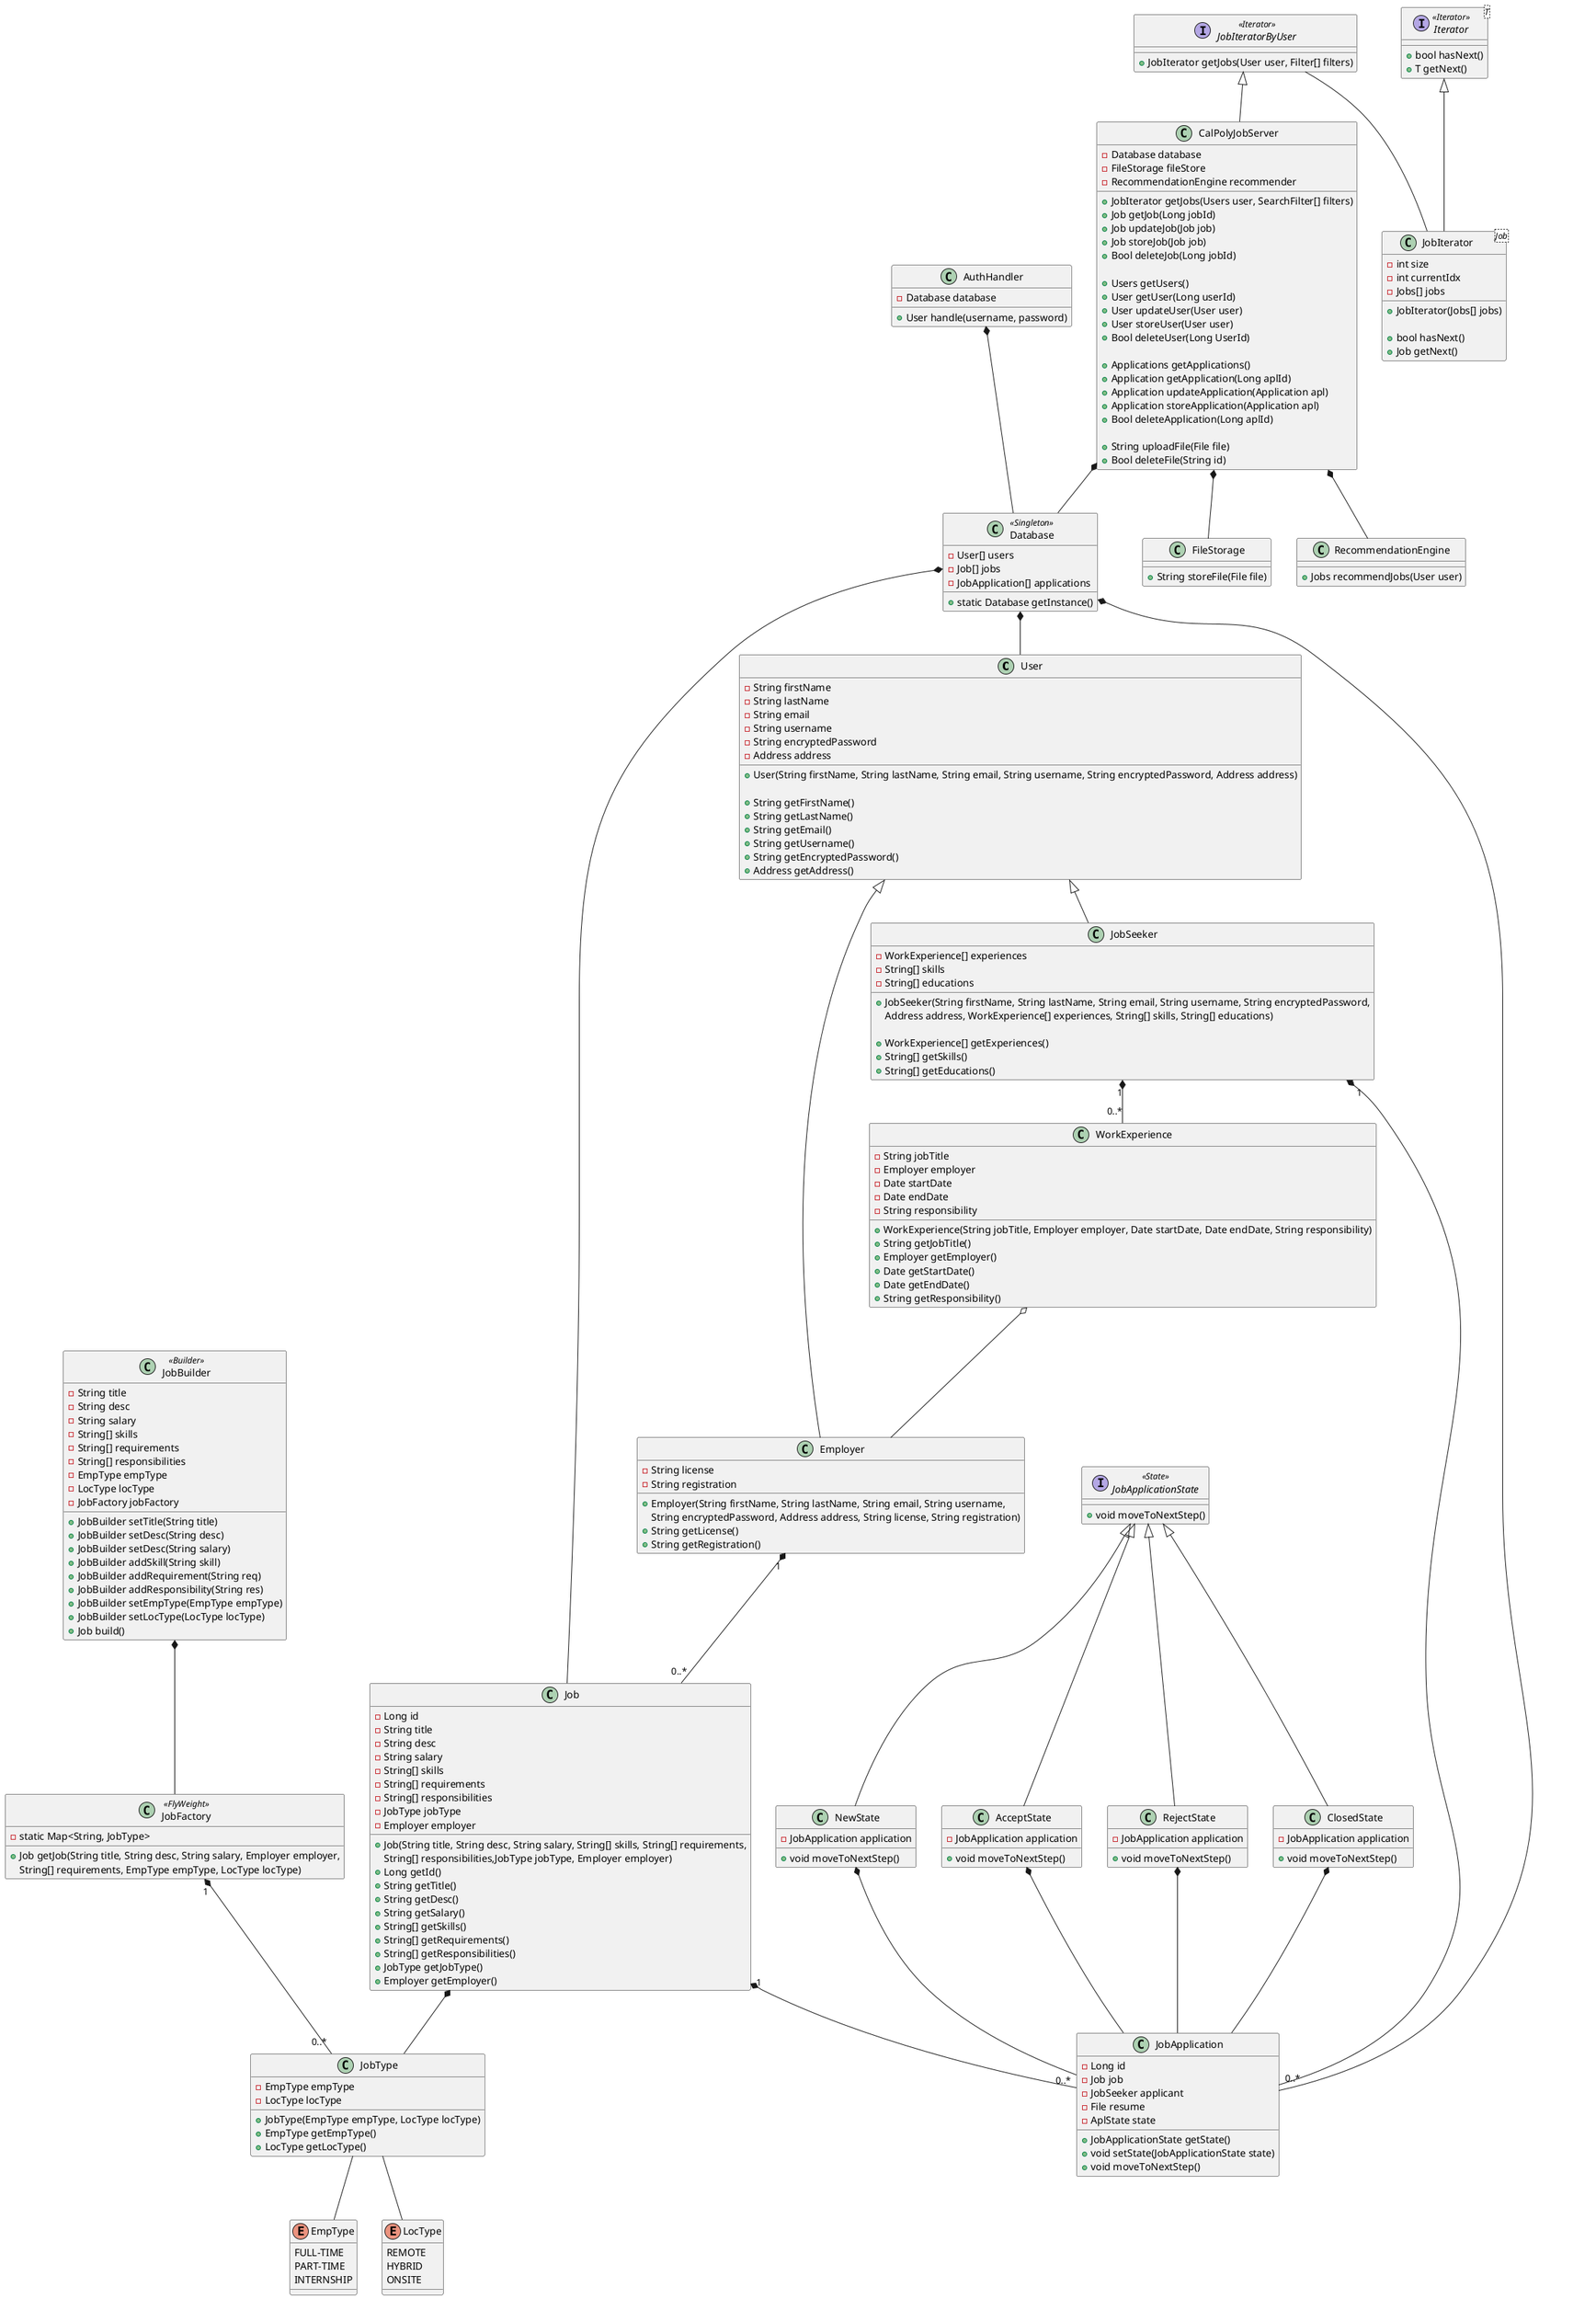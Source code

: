 @startuml
'https://plantuml.com/class-diagram

class User {
    -String firstName
    -String lastName
    -String email
    -String username
    -String encryptedPassword
    -Address address

    + User(String firstName, String lastName, String email, String username, String encryptedPassword, Address address)

    + String getFirstName()
    + String getLastName()
    + String getEmail()
    + String getUsername()
    + String getEncryptedPassword()
    + Address getAddress()
}

class Employer {
    -String license
    -String registration

    + Employer(String firstName, String lastName, String email, String username,
        String encryptedPassword, Address address, String license, String registration)
    + String getLicense()
    + String getRegistration()
}

class AuthHandler {
    -Database database
    +User handle(username, password)
}

AuthHandler *-- Database

class JobSeeker {
    -WorkExperience[] experiences
    -String[] skills
    -String[] educations

    + JobSeeker(String firstName, String lastName, String email, String username, String encryptedPassword,
        Address address, WorkExperience[] experiences, String[] skills, String[] educations)

    + WorkExperience[] getExperiences()
    + String[] getSkills()
    + String[] getEducations()
}

User <|-- Employer
User <|-- JobSeeker

class WorkExperience {
    -String jobTitle
    -Employer employer
    -Date startDate
    -Date endDate
    -String responsibility

    + WorkExperience(String jobTitle, Employer employer, Date startDate, Date endDate, String responsibility)
    + String getJobTitle()
    + Employer getEmployer()
    + Date getStartDate()
    + Date getEndDate()
    + String getResponsibility()
}

JobSeeker "1" *-- "0..*" WorkExperience
WorkExperience o-- Employer

enum EmpType {
    FULL-TIME
    PART-TIME
    INTERNSHIP
}

enum LocType {
    REMOTE
    HYBRID
    ONSITE
}

class JobType {
    -EmpType empType
    -LocType locType

    + JobType(EmpType empType, LocType locType)
    + EmpType getEmpType()
    + LocType getLocType()
}

JobType -- EmpType
JobType -- LocType

class Job {
    -Long id
    -String title
    -String desc
    -String salary
    -String[] skills
    -String[] requirements
    -String[] responsibilities
    -JobType jobType
    -Employer employer

    +Job(String title, String desc, String salary, String[] skills, String[] requirements,
        String[] responsibilities,JobType jobType, Employer employer)
    + Long getId()
    + String getTitle()
    + String getDesc()
    + String getSalary()
    + String[] getSkills()
    + String[] getRequirements()
    + String[] getResponsibilities()
    + JobType getJobType()
    + Employer getEmployer()
}

Job  *-- JobType

Employer "1" *-- "0..*" Job

class JobFactory <<FlyWeight>> {
    -static Map<String, JobType>

    +Job getJob(String title, String desc, String salary, Employer employer,
        String[] requirements, EmpType empType, LocType locType)
}

JobFactory "1" *-- "0..*" JobType

class JobBuilder <<Builder>> {
    -String title
    -String desc
    -String salary
    -String[] skills
    -String[] requirements
    -String[] responsibilities
    -EmpType empType
    -LocType locType
    -JobFactory jobFactory

    +JobBuilder setTitle(String title)
    +JobBuilder setDesc(String desc)
    +JobBuilder setDesc(String salary)
    +JobBuilder addSkill(String skill)
    +JobBuilder addRequirement(String req)
    +JobBuilder addResponsibility(String res)
    +JobBuilder setEmpType(EmpType empType)
    +JobBuilder setLocType(LocType locType)
    +Job build()
}

JobBuilder *-- JobFactory

class JobApplication {
    -Long id
    -Job job
    -JobSeeker applicant
    -File resume
    -AplState state

    +JobApplicationState getState()
    +void setState(JobApplicationState state)
    +void moveToNextStep()
}

Job "1" *-- "0..*" JobApplication
JobSeeker "1" *-- "0..*" JobApplication

interface JobApplicationState <<State>> {
    +void moveToNextStep()
}

class NewState {
    -JobApplication application
    +void moveToNextStep()
}

JobApplicationState <|-- NewState
NewState *-- JobApplication

class AcceptState {
    -JobApplication application
    +void moveToNextStep()
}

JobApplicationState <|-- AcceptState
AcceptState *-- JobApplication

class RejectState {
    -JobApplication application
    +void moveToNextStep()
}

JobApplicationState <|-- RejectState
RejectState *-- JobApplication

class ClosedState {
    -JobApplication application
    +void moveToNextStep()
}

JobApplicationState <|-- ClosedState
ClosedState *-- JobApplication


class Database <<Singleton>> {
    -User[] users
    -Job[] jobs
    -JobApplication[] applications

    +static Database getInstance()
}

class CalPolyJobServer {
    -Database database
    -FileStorage fileStore
    -RecommendationEngine recommender

    +JobIterator getJobs(Users user, SearchFilter[] filters)
    +Job getJob(Long jobId)
    +Job updateJob(Job job)
    +Job storeJob(Job job)
    +Bool deleteJob(Long jobId)

    +Users getUsers()
    +User getUser(Long userId)
    +User updateUser(User user)
    +User storeUser(User user)
    +Bool deleteUser(Long UserId)

    +Applications getApplications()
    +Application getApplication(Long aplId)
    +Application updateApplication(Application apl)
    +Application storeApplication(Application apl)
    +Bool deleteApplication(Long aplId)

    +String uploadFile(File file)
    +Bool deleteFile(String id)
}

class RecommendationEngine {
    +Jobs recommendJobs(User user)
}

class FileStorage {
    +String storeFile(File file)
}

CalPolyJobServer *-- Database
CalPolyJobServer *-- FileStorage
CalPolyJobServer *-- RecommendationEngine

Database *-- User
Database *-- Job
Database *-- JobApplication


interface Iterator<T> <<Iterator>>{
    +bool hasNext()
    +T getNext()
}

interface JobIteratorByUser <<Iterator>>{
    +JobIterator getJobs(User user, Filter[] filters)
}

JobIteratorByUser <|-- CalPolyJobServer

class JobIterator<Job> {
    -int size
    -int currentIdx
    -Jobs[] jobs

    +JobIterator(Jobs[] jobs)

    +bool hasNext()
    +Job getNext()
}
Iterator <|-- JobIterator
JobIteratorByUser -- JobIterator

@enduml